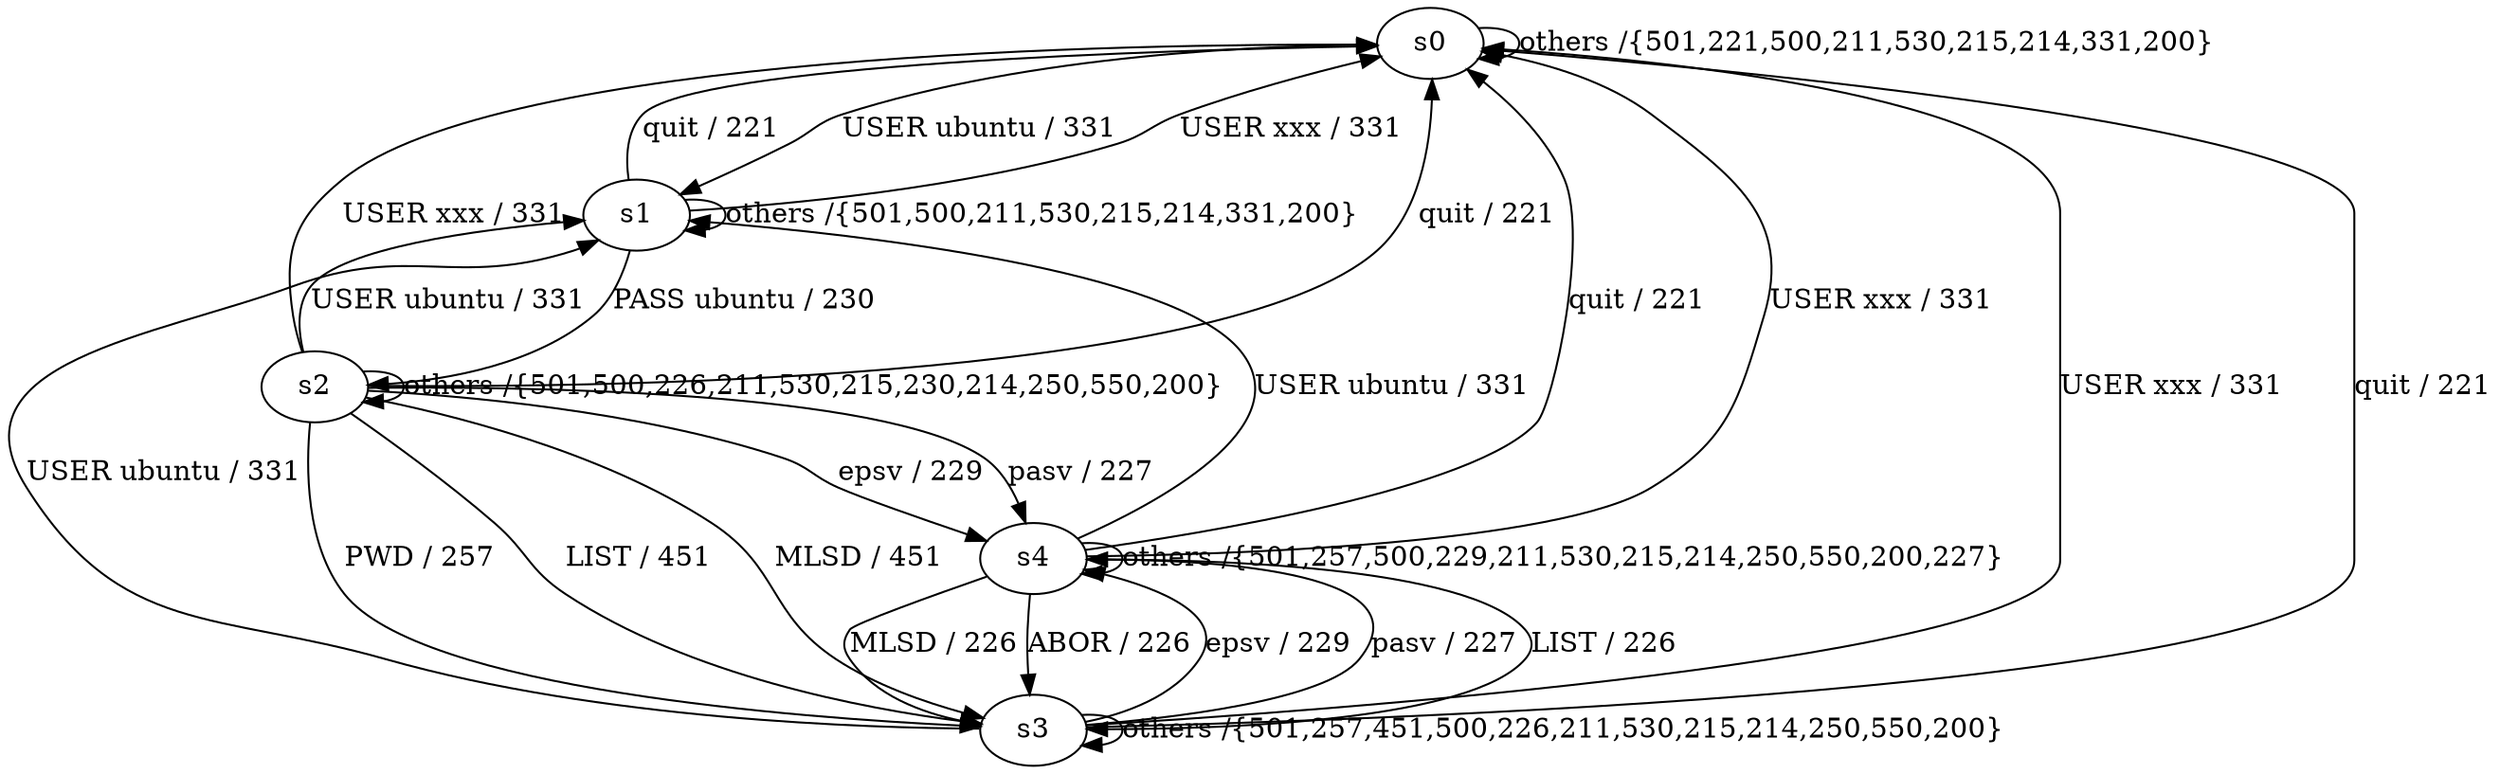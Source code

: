 digraph  {
s0;
s1;
s2;
s3;
s4;
s0 -> s1  [key=0, label="USER ubuntu / 331"];
s0 -> s0  [key=0, label="others /{501,221,500,211,530,215,214,331,200}"];
s1 -> s2  [key=0, label="PASS ubuntu / 230"];
s1 -> s0  [key=0, label="USER xxx / 331"];
s1 -> s0  [key=1, label="quit / 221"];
s1 -> s1  [key=0, label="others /{501,500,211,530,215,214,331,200}"];
s2 -> s1  [key=0, label="USER ubuntu / 331"];
s2 -> s0  [key=0, label="USER xxx / 331"];
s2 -> s0  [key=1, label="quit / 221"];
s2 -> s3  [key=0, label="PWD / 257"];
s2 -> s3  [key=1, label="LIST / 451"];
s2 -> s3  [key=2, label="MLSD / 451"];
s2 -> s4  [key=0, label="epsv / 229"];
s2 -> s4  [key=1, label="pasv / 227"];
s2 -> s2  [key=0, label="others /{501,500,226,211,530,215,230,214,250,550,200}"];
s3 -> s1  [key=0, label="USER ubuntu / 331"];
s3 -> s0  [key=0, label="USER xxx / 331"];
s3 -> s0  [key=1, label="quit / 221"];
s3 -> s4  [key=0, label="epsv / 229"];
s3 -> s4  [key=1, label="pasv / 227"];
s3 -> s3  [key=0, label="others /{501,257,451,500,226,211,530,215,214,250,550,200}"];
s4 -> s1  [key=0, label="USER ubuntu / 331"];
s4 -> s0  [key=0, label="USER xxx / 331"];
s4 -> s0  [key=1, label="quit / 221"];
s4 -> s3  [key=0, label="LIST / 226"];
s4 -> s3  [key=1, label="ABOR / 226"];
s4 -> s3  [key=2, label="MLSD / 226"];
s4 -> s4  [key=0, label="others /{501,257,500,229,211,530,215,214,250,550,200,227}"];
}
